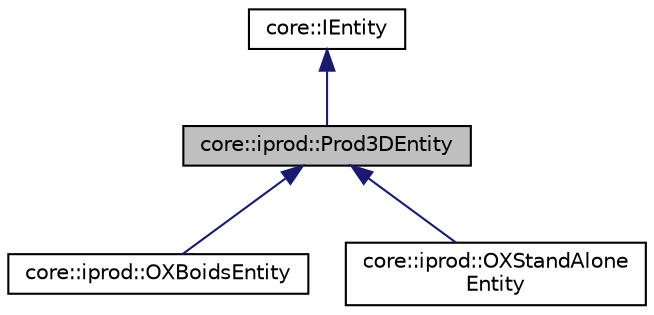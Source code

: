 digraph "core::iprod::Prod3DEntity"
{
  edge [fontname="Helvetica",fontsize="10",labelfontname="Helvetica",labelfontsize="10"];
  node [fontname="Helvetica",fontsize="10",shape=record];
  Node1 [label="core::iprod::Prod3DEntity",height=0.2,width=0.4,color="black", fillcolor="grey75", style="filled" fontcolor="black"];
  Node2 -> Node1 [dir="back",color="midnightblue",fontsize="10",style="solid",fontname="Helvetica"];
  Node2 [label="core::IEntity",height=0.2,width=0.4,color="black", fillcolor="white", style="filled",URL="$classcore_1_1_i_entity.html"];
  Node1 -> Node3 [dir="back",color="midnightblue",fontsize="10",style="solid",fontname="Helvetica"];
  Node3 [label="core::iprod::OXBoidsEntity",height=0.2,width=0.4,color="black", fillcolor="white", style="filled",URL="$classcore_1_1iprod_1_1_o_x_boids_entity.html"];
  Node1 -> Node4 [dir="back",color="midnightblue",fontsize="10",style="solid",fontname="Helvetica"];
  Node4 [label="core::iprod::OXStandAlone\lEntity",height=0.2,width=0.4,color="black", fillcolor="white", style="filled",URL="$classcore_1_1iprod_1_1_o_x_stand_alone_entity.html"];
}
